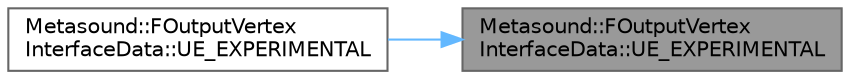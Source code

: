 digraph "Metasound::FOutputVertexInterfaceData::UE_EXPERIMENTAL"
{
 // INTERACTIVE_SVG=YES
 // LATEX_PDF_SIZE
  bgcolor="transparent";
  edge [fontname=Helvetica,fontsize=10,labelfontname=Helvetica,labelfontsize=10];
  node [fontname=Helvetica,fontsize=10,shape=box,height=0.2,width=0.4];
  rankdir="RL";
  Node1 [id="Node000001",label="Metasound::FOutputVertex\lInterfaceData::UE_EXPERIMENTAL",height=0.2,width=0.4,color="gray40", fillcolor="grey60", style="filled", fontcolor="black",tooltip="Return the number of instances of a particular sub interface."];
  Node1 -> Node2 [id="edge1_Node000001_Node000002",dir="back",color="steelblue1",style="solid",tooltip=" "];
  Node2 [id="Node000002",label="Metasound::FOutputVertex\lInterfaceData::UE_EXPERIMENTAL",height=0.2,width=0.4,color="grey40", fillcolor="white", style="filled",URL="$d5/d2c/classMetasound_1_1FOutputVertexInterfaceData.html#a54d8e21c7d3b4cba282206e9921f5e20",tooltip="Bind the vertices of a sub interface vertex."];
}
